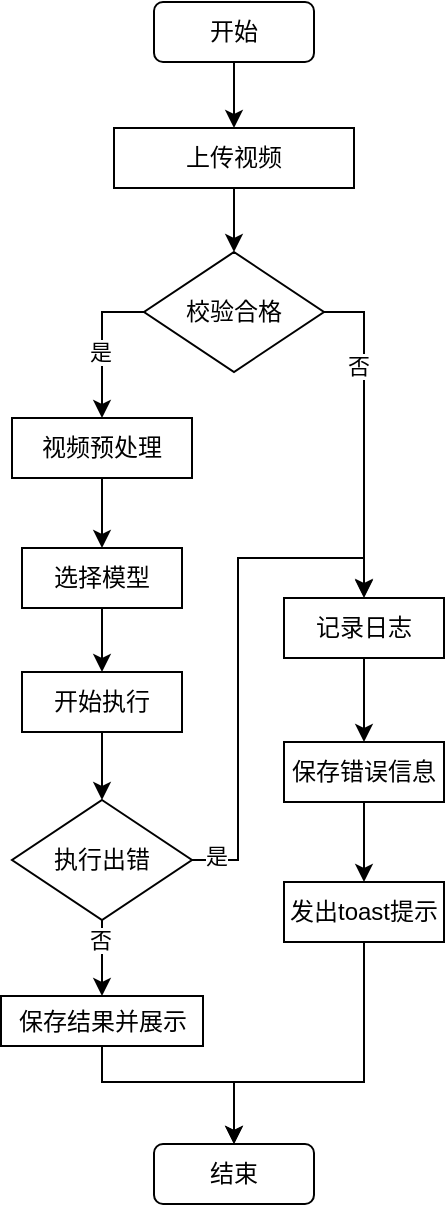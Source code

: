 <mxfile version="26.0.14">
  <diagram name="第 1 页" id="hVpuzf0cs5-q520rvy3v">
    <mxGraphModel dx="795" dy="525" grid="1" gridSize="10" guides="1" tooltips="1" connect="1" arrows="1" fold="1" page="1" pageScale="1" pageWidth="827" pageHeight="1169" math="0" shadow="0">
      <root>
        <mxCell id="0" />
        <mxCell id="1" parent="0" />
        <mxCell id="QpHExHwspOhf1drX-hT4-21" style="edgeStyle=orthogonalEdgeStyle;rounded=0;orthogonalLoop=1;jettySize=auto;html=1;entryX=0.5;entryY=0;entryDx=0;entryDy=0;" edge="1" parent="1" source="QpHExHwspOhf1drX-hT4-1" target="QpHExHwspOhf1drX-hT4-2">
          <mxGeometry relative="1" as="geometry" />
        </mxCell>
        <mxCell id="QpHExHwspOhf1drX-hT4-1" value="开始" style="rounded=1;whiteSpace=wrap;html=1;" vertex="1" parent="1">
          <mxGeometry x="400" y="80" width="80" height="30" as="geometry" />
        </mxCell>
        <mxCell id="QpHExHwspOhf1drX-hT4-22" style="edgeStyle=orthogonalEdgeStyle;rounded=0;orthogonalLoop=1;jettySize=auto;html=1;entryX=0.5;entryY=0;entryDx=0;entryDy=0;" edge="1" parent="1" source="QpHExHwspOhf1drX-hT4-2" target="QpHExHwspOhf1drX-hT4-3">
          <mxGeometry relative="1" as="geometry" />
        </mxCell>
        <mxCell id="QpHExHwspOhf1drX-hT4-2" value="上传视频" style="rounded=0;whiteSpace=wrap;html=1;" vertex="1" parent="1">
          <mxGeometry x="380" y="143" width="120" height="30" as="geometry" />
        </mxCell>
        <mxCell id="QpHExHwspOhf1drX-hT4-26" style="edgeStyle=orthogonalEdgeStyle;rounded=0;orthogonalLoop=1;jettySize=auto;html=1;entryX=0.5;entryY=0;entryDx=0;entryDy=0;exitX=0;exitY=0.5;exitDx=0;exitDy=0;" edge="1" parent="1" source="QpHExHwspOhf1drX-hT4-3" target="QpHExHwspOhf1drX-hT4-6">
          <mxGeometry relative="1" as="geometry">
            <mxPoint x="382" y="250" as="sourcePoint" />
            <Array as="points">
              <mxPoint x="374" y="235" />
            </Array>
          </mxGeometry>
        </mxCell>
        <mxCell id="QpHExHwspOhf1drX-hT4-40" value="是" style="edgeLabel;html=1;align=center;verticalAlign=middle;resizable=0;points=[];" vertex="1" connectable="0" parent="QpHExHwspOhf1drX-hT4-26">
          <mxGeometry x="0.099" y="-1" relative="1" as="geometry">
            <mxPoint as="offset" />
          </mxGeometry>
        </mxCell>
        <mxCell id="QpHExHwspOhf1drX-hT4-35" style="edgeStyle=orthogonalEdgeStyle;rounded=0;orthogonalLoop=1;jettySize=auto;html=1;entryX=0.5;entryY=0;entryDx=0;entryDy=0;exitX=1;exitY=0.5;exitDx=0;exitDy=0;" edge="1" parent="1" source="QpHExHwspOhf1drX-hT4-3">
          <mxGeometry relative="1" as="geometry">
            <mxPoint x="479.963" y="250.024" as="sourcePoint" />
            <mxPoint x="505" y="377.5" as="targetPoint" />
            <Array as="points">
              <mxPoint x="505" y="235" />
            </Array>
          </mxGeometry>
        </mxCell>
        <mxCell id="QpHExHwspOhf1drX-hT4-41" value="否" style="edgeLabel;html=1;align=center;verticalAlign=middle;resizable=0;points=[];" vertex="1" connectable="0" parent="QpHExHwspOhf1drX-hT4-35">
          <mxGeometry x="-0.43" y="-3" relative="1" as="geometry">
            <mxPoint as="offset" />
          </mxGeometry>
        </mxCell>
        <mxCell id="QpHExHwspOhf1drX-hT4-3" value="校验合格" style="rhombus;whiteSpace=wrap;html=1;" vertex="1" parent="1">
          <mxGeometry x="395" y="205" width="90" height="60" as="geometry" />
        </mxCell>
        <mxCell id="QpHExHwspOhf1drX-hT4-16" style="edgeStyle=orthogonalEdgeStyle;rounded=0;orthogonalLoop=1;jettySize=auto;html=1;entryX=0.5;entryY=0;entryDx=0;entryDy=0;" edge="1" parent="1" source="QpHExHwspOhf1drX-hT4-6" target="QpHExHwspOhf1drX-hT4-7">
          <mxGeometry relative="1" as="geometry" />
        </mxCell>
        <mxCell id="QpHExHwspOhf1drX-hT4-6" value="视频预处理" style="rounded=0;whiteSpace=wrap;html=1;" vertex="1" parent="1">
          <mxGeometry x="329" y="288" width="90" height="30" as="geometry" />
        </mxCell>
        <mxCell id="QpHExHwspOhf1drX-hT4-17" style="edgeStyle=orthogonalEdgeStyle;rounded=0;orthogonalLoop=1;jettySize=auto;html=1;entryX=0.5;entryY=0;entryDx=0;entryDy=0;" edge="1" parent="1" source="QpHExHwspOhf1drX-hT4-7" target="QpHExHwspOhf1drX-hT4-8">
          <mxGeometry relative="1" as="geometry" />
        </mxCell>
        <mxCell id="QpHExHwspOhf1drX-hT4-7" value="选择模型" style="rounded=0;whiteSpace=wrap;html=1;" vertex="1" parent="1">
          <mxGeometry x="334" y="353" width="80" height="30" as="geometry" />
        </mxCell>
        <mxCell id="QpHExHwspOhf1drX-hT4-18" style="edgeStyle=orthogonalEdgeStyle;rounded=0;orthogonalLoop=1;jettySize=auto;html=1;entryX=0.5;entryY=0;entryDx=0;entryDy=0;" edge="1" parent="1" source="QpHExHwspOhf1drX-hT4-8" target="QpHExHwspOhf1drX-hT4-10">
          <mxGeometry relative="1" as="geometry" />
        </mxCell>
        <mxCell id="QpHExHwspOhf1drX-hT4-8" value="开始执行" style="rounded=0;whiteSpace=wrap;html=1;" vertex="1" parent="1">
          <mxGeometry x="334" y="415" width="80" height="30" as="geometry" />
        </mxCell>
        <mxCell id="QpHExHwspOhf1drX-hT4-19" style="edgeStyle=orthogonalEdgeStyle;rounded=0;orthogonalLoop=1;jettySize=auto;html=1;entryX=0.5;entryY=0;entryDx=0;entryDy=0;" edge="1" parent="1" source="QpHExHwspOhf1drX-hT4-10" target="QpHExHwspOhf1drX-hT4-11">
          <mxGeometry relative="1" as="geometry" />
        </mxCell>
        <mxCell id="QpHExHwspOhf1drX-hT4-43" value="否" style="edgeLabel;html=1;align=center;verticalAlign=middle;resizable=0;points=[];" vertex="1" connectable="0" parent="QpHExHwspOhf1drX-hT4-19">
          <mxGeometry x="-0.788" y="-2" relative="1" as="geometry">
            <mxPoint x="1" y="5" as="offset" />
          </mxGeometry>
        </mxCell>
        <mxCell id="QpHExHwspOhf1drX-hT4-38" style="edgeStyle=orthogonalEdgeStyle;rounded=0;orthogonalLoop=1;jettySize=auto;html=1;entryX=0.5;entryY=0;entryDx=0;entryDy=0;" edge="1" parent="1" source="QpHExHwspOhf1drX-hT4-10" target="QpHExHwspOhf1drX-hT4-33">
          <mxGeometry relative="1" as="geometry" />
        </mxCell>
        <mxCell id="QpHExHwspOhf1drX-hT4-42" value="是" style="edgeLabel;html=1;align=center;verticalAlign=middle;resizable=0;points=[];" vertex="1" connectable="0" parent="QpHExHwspOhf1drX-hT4-38">
          <mxGeometry x="-0.904" y="3" relative="1" as="geometry">
            <mxPoint x="-1" y="1" as="offset" />
          </mxGeometry>
        </mxCell>
        <mxCell id="QpHExHwspOhf1drX-hT4-10" value="执行出错" style="rhombus;whiteSpace=wrap;html=1;" vertex="1" parent="1">
          <mxGeometry x="329" y="479" width="90" height="60" as="geometry" />
        </mxCell>
        <mxCell id="QpHExHwspOhf1drX-hT4-20" style="edgeStyle=orthogonalEdgeStyle;rounded=0;orthogonalLoop=1;jettySize=auto;html=1;entryX=0.5;entryY=0;entryDx=0;entryDy=0;" edge="1" parent="1" source="QpHExHwspOhf1drX-hT4-11" target="QpHExHwspOhf1drX-hT4-13">
          <mxGeometry relative="1" as="geometry">
            <mxPoint x="387" y="650" as="targetPoint" />
            <Array as="points">
              <mxPoint x="374" y="620" />
              <mxPoint x="440" y="620" />
            </Array>
          </mxGeometry>
        </mxCell>
        <mxCell id="QpHExHwspOhf1drX-hT4-11" value="保存结果&lt;span style=&quot;background-color: transparent; color: light-dark(rgb(0, 0, 0), rgb(255, 255, 255));&quot;&gt;并展示&lt;/span&gt;" style="rounded=0;whiteSpace=wrap;html=1;" vertex="1" parent="1">
          <mxGeometry x="323.5" y="577" width="101" height="25" as="geometry" />
        </mxCell>
        <mxCell id="QpHExHwspOhf1drX-hT4-13" value="结束" style="rounded=1;whiteSpace=wrap;html=1;" vertex="1" parent="1">
          <mxGeometry x="400" y="651" width="80" height="30" as="geometry" />
        </mxCell>
        <mxCell id="QpHExHwspOhf1drX-hT4-37" style="edgeStyle=orthogonalEdgeStyle;rounded=0;orthogonalLoop=1;jettySize=auto;html=1;entryX=0.5;entryY=0;entryDx=0;entryDy=0;" edge="1" parent="1" source="QpHExHwspOhf1drX-hT4-24" target="QpHExHwspOhf1drX-hT4-34">
          <mxGeometry relative="1" as="geometry" />
        </mxCell>
        <mxCell id="QpHExHwspOhf1drX-hT4-24" value="保存错误信息" style="rounded=0;whiteSpace=wrap;html=1;" vertex="1" parent="1">
          <mxGeometry x="465" y="450" width="80" height="30" as="geometry" />
        </mxCell>
        <mxCell id="QpHExHwspOhf1drX-hT4-36" style="edgeStyle=orthogonalEdgeStyle;rounded=0;orthogonalLoop=1;jettySize=auto;html=1;entryX=0.5;entryY=0;entryDx=0;entryDy=0;" edge="1" parent="1" source="QpHExHwspOhf1drX-hT4-33" target="QpHExHwspOhf1drX-hT4-24">
          <mxGeometry relative="1" as="geometry" />
        </mxCell>
        <mxCell id="QpHExHwspOhf1drX-hT4-33" value="记录日志" style="rounded=0;whiteSpace=wrap;html=1;" vertex="1" parent="1">
          <mxGeometry x="465" y="378" width="80" height="30" as="geometry" />
        </mxCell>
        <mxCell id="QpHExHwspOhf1drX-hT4-39" style="edgeStyle=orthogonalEdgeStyle;rounded=0;orthogonalLoop=1;jettySize=auto;html=1;entryX=0.5;entryY=0;entryDx=0;entryDy=0;" edge="1" parent="1" source="QpHExHwspOhf1drX-hT4-34" target="QpHExHwspOhf1drX-hT4-13">
          <mxGeometry relative="1" as="geometry">
            <Array as="points">
              <mxPoint x="505" y="620" />
              <mxPoint x="440" y="620" />
            </Array>
          </mxGeometry>
        </mxCell>
        <mxCell id="QpHExHwspOhf1drX-hT4-34" value="发出toast提示" style="rounded=0;whiteSpace=wrap;html=1;" vertex="1" parent="1">
          <mxGeometry x="465" y="520" width="80" height="30" as="geometry" />
        </mxCell>
      </root>
    </mxGraphModel>
  </diagram>
</mxfile>
